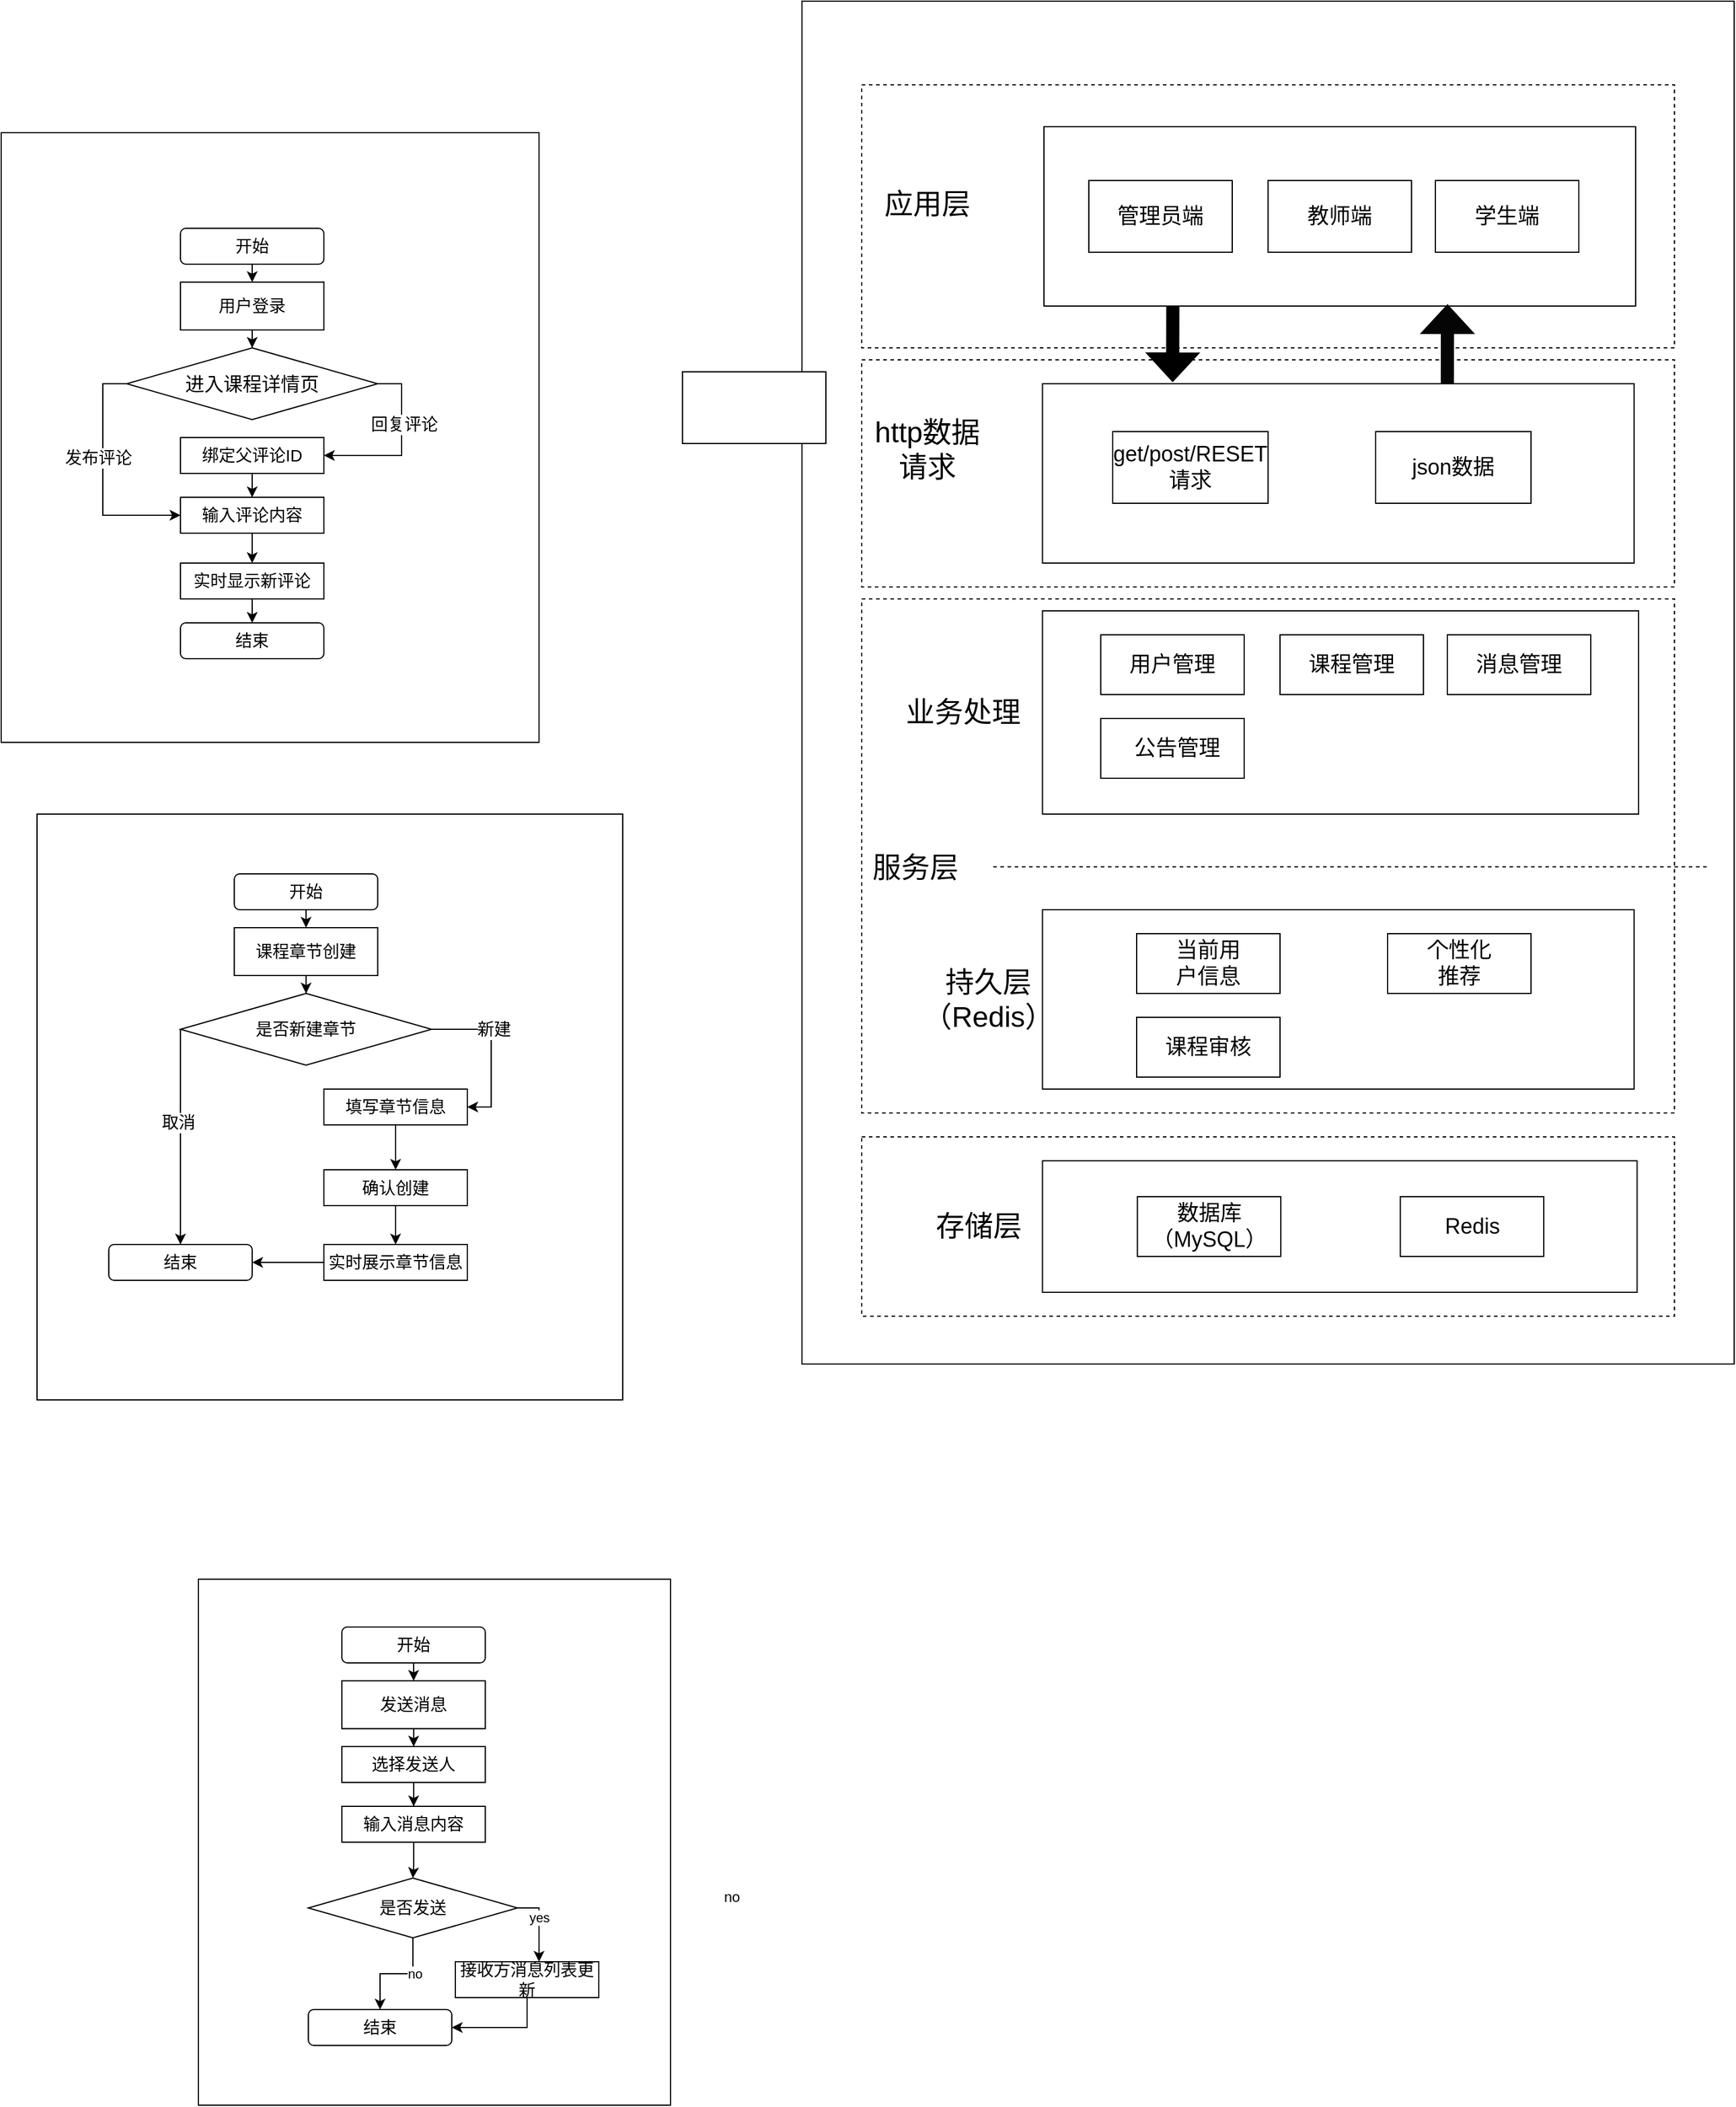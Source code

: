 <mxfile version="26.2.14">
  <diagram name="第 1 页" id="u9CfZd5uNaFkFMubaDs7">
    <mxGraphModel dx="1812" dy="439" grid="1" gridSize="10" guides="1" tooltips="1" connect="1" arrows="1" fold="1" page="1" pageScale="1" pageWidth="827" pageHeight="1169" math="0" shadow="0">
      <root>
        <mxCell id="0" />
        <mxCell id="1" parent="0" />
        <mxCell id="Z1yTV6-vZwtkHGQ9RvEY-99" value="" style="rounded=0;whiteSpace=wrap;html=1;" vertex="1" parent="1">
          <mxGeometry x="-565" y="1370" width="395" height="440" as="geometry" />
        </mxCell>
        <mxCell id="Z1yTV6-vZwtkHGQ9RvEY-66" value="" style="whiteSpace=wrap;html=1;aspect=fixed;" vertex="1" parent="1">
          <mxGeometry x="-700" y="730" width="490" height="490" as="geometry" />
        </mxCell>
        <mxCell id="Z1yTV6-vZwtkHGQ9RvEY-25" value="" style="rounded=0;whiteSpace=wrap;html=1;" vertex="1" parent="1">
          <mxGeometry x="-730" y="160" width="450" height="510" as="geometry" />
        </mxCell>
        <mxCell id="ddVlBPu1Q9asjV-bzZAw-96" value="" style="rounded=0;whiteSpace=wrap;html=1;" parent="1" vertex="1">
          <mxGeometry x="-60" y="50" width="780" height="1140" as="geometry" />
        </mxCell>
        <mxCell id="ddVlBPu1Q9asjV-bzZAw-95" value="" style="rounded=0;whiteSpace=wrap;html=1;dashed=1;" parent="1" vertex="1">
          <mxGeometry x="-10" y="350" width="680" height="190" as="geometry" />
        </mxCell>
        <mxCell id="ddVlBPu1Q9asjV-bzZAw-66" value="" style="rounded=0;whiteSpace=wrap;html=1;dashed=1;" parent="1" vertex="1">
          <mxGeometry x="-10" y="1000" width="680" height="150" as="geometry" />
        </mxCell>
        <mxCell id="ddVlBPu1Q9asjV-bzZAw-65" value="" style="rounded=0;whiteSpace=wrap;html=1;dashed=1;" parent="1" vertex="1">
          <mxGeometry x="-10" y="550" width="680" height="430" as="geometry" />
        </mxCell>
        <mxCell id="ddVlBPu1Q9asjV-bzZAw-64" value="" style="rounded=0;whiteSpace=wrap;html=1;dashed=1;" parent="1" vertex="1">
          <mxGeometry x="-10" y="120" width="680" height="220" as="geometry" />
        </mxCell>
        <mxCell id="ddVlBPu1Q9asjV-bzZAw-43" value="" style="rounded=0;whiteSpace=wrap;html=1;" parent="1" vertex="1">
          <mxGeometry x="142.5" y="155" width="495" height="150" as="geometry" />
        </mxCell>
        <object label="" id="ddVlBPu1Q9asjV-bzZAw-34">
          <mxCell style="rounded=0;whiteSpace=wrap;html=1;" parent="1" vertex="1">
            <mxGeometry x="180" y="200" width="120" height="60" as="geometry" />
          </mxCell>
        </object>
        <mxCell id="ddVlBPu1Q9asjV-bzZAw-35" value="" style="rounded=0;whiteSpace=wrap;html=1;" parent="1" vertex="1">
          <mxGeometry x="330" y="200" width="120" height="60" as="geometry" />
        </mxCell>
        <mxCell id="ddVlBPu1Q9asjV-bzZAw-36" value="" style="rounded=0;whiteSpace=wrap;html=1;" parent="1" vertex="1">
          <mxGeometry x="470" y="200" width="120" height="60" as="geometry" />
        </mxCell>
        <mxCell id="ddVlBPu1Q9asjV-bzZAw-38" value="&lt;font style=&quot;font-size: 18px;&quot;&gt;管理员端&lt;/font&gt;" style="text;html=1;align=center;verticalAlign=middle;whiteSpace=wrap;rounded=0;" parent="1" vertex="1">
          <mxGeometry x="200" y="212.5" width="80" height="35" as="geometry" />
        </mxCell>
        <mxCell id="ddVlBPu1Q9asjV-bzZAw-40" value="&lt;font style=&quot;font-size: 18px;&quot;&gt;教师端&lt;/font&gt;" style="text;html=1;align=center;verticalAlign=middle;whiteSpace=wrap;rounded=0;" parent="1" vertex="1">
          <mxGeometry x="360" y="215" width="60" height="30" as="geometry" />
        </mxCell>
        <mxCell id="ddVlBPu1Q9asjV-bzZAw-41" value="&lt;font style=&quot;font-size: 18px;&quot;&gt;学生端&lt;/font&gt;" style="text;html=1;align=center;verticalAlign=middle;whiteSpace=wrap;rounded=0;" parent="1" vertex="1">
          <mxGeometry x="500" y="215" width="60" height="30" as="geometry" />
        </mxCell>
        <mxCell id="ddVlBPu1Q9asjV-bzZAw-42" value="" style="shape=flexArrow;endArrow=classic;html=1;rounded=0;endWidth=32.857;endSize=7.571;entryX=0.22;entryY=-0.01;entryDx=0;entryDy=0;entryPerimeter=0;fillColor=#000000;strokeColor=default;fillStyle=auto;" parent="1" target="ddVlBPu1Q9asjV-bzZAw-48" edge="1">
          <mxGeometry width="50" height="50" relative="1" as="geometry">
            <mxPoint x="250.29" y="305" as="sourcePoint" />
            <mxPoint x="250" y="360" as="targetPoint" />
          </mxGeometry>
        </mxCell>
        <mxCell id="ddVlBPu1Q9asjV-bzZAw-44" value="&lt;font style=&quot;font-size: 24px;&quot;&gt;应用层&lt;/font&gt;" style="text;html=1;align=center;verticalAlign=middle;whiteSpace=wrap;rounded=0;" parent="1" vertex="1">
          <mxGeometry x="-10" y="155" width="110" height="130" as="geometry" />
        </mxCell>
        <mxCell id="ddVlBPu1Q9asjV-bzZAw-46" value="" style="shape=flexArrow;endArrow=classic;html=1;rounded=0;endWidth=32.857;endSize=7.571;entryX=0.682;entryY=0.991;entryDx=0;entryDy=0;entryPerimeter=0;fillColor=light-dark(#050505, #ededed);" parent="1" target="ddVlBPu1Q9asjV-bzZAw-43" edge="1">
          <mxGeometry width="50" height="50" relative="1" as="geometry">
            <mxPoint x="480" y="370" as="sourcePoint" />
            <mxPoint x="480.295" y="311.85" as="targetPoint" />
            <Array as="points">
              <mxPoint x="480" y="370" />
            </Array>
          </mxGeometry>
        </mxCell>
        <mxCell id="ddVlBPu1Q9asjV-bzZAw-48" value="" style="rounded=0;whiteSpace=wrap;html=1;" parent="1" vertex="1">
          <mxGeometry x="141.25" y="370" width="495" height="150" as="geometry" />
        </mxCell>
        <mxCell id="ddVlBPu1Q9asjV-bzZAw-49" value="" style="rounded=0;whiteSpace=wrap;html=1;" parent="1" vertex="1">
          <mxGeometry x="200" y="410" width="130" height="60" as="geometry" />
        </mxCell>
        <mxCell id="ddVlBPu1Q9asjV-bzZAw-50" value="&lt;font style=&quot;font-size: 18px;&quot;&gt;get/post/RESET请求&lt;/font&gt;" style="text;html=1;align=center;verticalAlign=middle;whiteSpace=wrap;rounded=0;" parent="1" vertex="1">
          <mxGeometry x="220" y="415" width="90" height="50" as="geometry" />
        </mxCell>
        <mxCell id="ddVlBPu1Q9asjV-bzZAw-51" value="" style="rounded=0;whiteSpace=wrap;html=1;" parent="1" vertex="1">
          <mxGeometry x="420" y="410" width="130" height="60" as="geometry" />
        </mxCell>
        <mxCell id="ddVlBPu1Q9asjV-bzZAw-52" value="&lt;font style=&quot;font-size: 18px;&quot;&gt;json数据&lt;/font&gt;" style="text;html=1;align=center;verticalAlign=middle;whiteSpace=wrap;rounded=0;" parent="1" vertex="1">
          <mxGeometry x="440" y="415" width="90" height="50" as="geometry" />
        </mxCell>
        <mxCell id="ddVlBPu1Q9asjV-bzZAw-53" value="&lt;span style=&quot;font-size: 24px;&quot;&gt;http数据请求&lt;/span&gt;" style="text;html=1;align=center;verticalAlign=middle;whiteSpace=wrap;rounded=0;" parent="1" vertex="1">
          <mxGeometry x="-10" y="360" width="110" height="130" as="geometry" />
        </mxCell>
        <mxCell id="ddVlBPu1Q9asjV-bzZAw-54" value="" style="rounded=0;whiteSpace=wrap;html=1;" parent="1" vertex="1">
          <mxGeometry x="141.25" y="810" width="495" height="150" as="geometry" />
        </mxCell>
        <mxCell id="ddVlBPu1Q9asjV-bzZAw-55" value="&lt;span style=&quot;font-size: 24px;&quot;&gt;服务层&lt;/span&gt;" style="text;html=1;align=center;verticalAlign=middle;whiteSpace=wrap;rounded=0;" parent="1" vertex="1">
          <mxGeometry x="-20" y="710" width="110" height="130" as="geometry" />
        </mxCell>
        <mxCell id="ddVlBPu1Q9asjV-bzZAw-56" value="" style="rounded=0;whiteSpace=wrap;html=1;" parent="1" vertex="1">
          <mxGeometry x="141.25" y="560" width="498.75" height="170" as="geometry" />
        </mxCell>
        <mxCell id="ddVlBPu1Q9asjV-bzZAw-57" value="&lt;span style=&quot;font-size: 24px;&quot;&gt;业务处理&lt;/span&gt;" style="text;html=1;align=center;verticalAlign=middle;whiteSpace=wrap;rounded=0;" parent="1" vertex="1">
          <mxGeometry x="20" y="580" width="110" height="130" as="geometry" />
        </mxCell>
        <mxCell id="ddVlBPu1Q9asjV-bzZAw-58" value="&lt;span style=&quot;font-size: 24px;&quot;&gt;持久层&lt;/span&gt;&lt;div&gt;&lt;span style=&quot;font-size: 24px;&quot;&gt;（Redis）&lt;/span&gt;&lt;/div&gt;" style="text;html=1;align=center;verticalAlign=middle;whiteSpace=wrap;rounded=0;" parent="1" vertex="1">
          <mxGeometry x="41.25" y="820" width="110" height="130" as="geometry" />
        </mxCell>
        <mxCell id="ddVlBPu1Q9asjV-bzZAw-59" value="" style="endArrow=none;dashed=1;html=1;rounded=0;" parent="1" edge="1">
          <mxGeometry width="50" height="50" relative="1" as="geometry">
            <mxPoint x="100" y="774.09" as="sourcePoint" />
            <mxPoint x="700" y="774.09" as="targetPoint" />
          </mxGeometry>
        </mxCell>
        <mxCell id="ddVlBPu1Q9asjV-bzZAw-62" value="" style="rounded=0;whiteSpace=wrap;html=1;" parent="1" vertex="1">
          <mxGeometry x="141.25" y="1020" width="497.5" height="110" as="geometry" />
        </mxCell>
        <mxCell id="ddVlBPu1Q9asjV-bzZAw-63" value="&lt;span style=&quot;font-size: 24px;&quot;&gt;存储层&lt;/span&gt;" style="text;html=1;align=center;verticalAlign=middle;whiteSpace=wrap;rounded=0;" parent="1" vertex="1">
          <mxGeometry x="32.5" y="1010" width="110" height="130" as="geometry" />
        </mxCell>
        <object label="" id="ddVlBPu1Q9asjV-bzZAw-68">
          <mxCell style="rounded=0;whiteSpace=wrap;html=1;" parent="1" vertex="1">
            <mxGeometry x="190" y="580" width="120" height="50" as="geometry" />
          </mxCell>
        </object>
        <mxCell id="ddVlBPu1Q9asjV-bzZAw-69" value="" style="rounded=0;whiteSpace=wrap;html=1;" parent="1" vertex="1">
          <mxGeometry x="340" y="580" width="120" height="50" as="geometry" />
        </mxCell>
        <mxCell id="ddVlBPu1Q9asjV-bzZAw-70" value="" style="rounded=0;whiteSpace=wrap;html=1;" parent="1" vertex="1">
          <mxGeometry x="480" y="580" width="120" height="50" as="geometry" />
        </mxCell>
        <mxCell id="ddVlBPu1Q9asjV-bzZAw-71" value="&lt;font style=&quot;font-size: 18px;&quot;&gt;用户管理&lt;/font&gt;" style="text;html=1;align=center;verticalAlign=middle;whiteSpace=wrap;rounded=0;" parent="1" vertex="1">
          <mxGeometry x="210" y="587.5" width="80" height="35" as="geometry" />
        </mxCell>
        <mxCell id="ddVlBPu1Q9asjV-bzZAw-72" value="&lt;font style=&quot;font-size: 18px;&quot;&gt;课程管理&lt;/font&gt;" style="text;html=1;align=center;verticalAlign=middle;whiteSpace=wrap;rounded=0;" parent="1" vertex="1">
          <mxGeometry x="360" y="590" width="80" height="30" as="geometry" />
        </mxCell>
        <mxCell id="ddVlBPu1Q9asjV-bzZAw-73" value="&lt;font style=&quot;font-size: 18px;&quot;&gt;消息管理&lt;/font&gt;" style="text;html=1;align=center;verticalAlign=middle;whiteSpace=wrap;rounded=0;" parent="1" vertex="1">
          <mxGeometry x="500" y="590" width="80" height="30" as="geometry" />
        </mxCell>
        <mxCell id="ddVlBPu1Q9asjV-bzZAw-75" value="" style="rounded=0;whiteSpace=wrap;html=1;" parent="1" vertex="1">
          <mxGeometry x="190" y="650" width="120" height="50" as="geometry" />
        </mxCell>
        <mxCell id="ddVlBPu1Q9asjV-bzZAw-78" value="&lt;font style=&quot;font-size: 18px;&quot;&gt;公告管理&lt;/font&gt;" style="text;html=1;align=center;verticalAlign=middle;whiteSpace=wrap;rounded=0;" parent="1" vertex="1">
          <mxGeometry x="213.75" y="660" width="80" height="30" as="geometry" />
        </mxCell>
        <mxCell id="ddVlBPu1Q9asjV-bzZAw-82" value="" style="rounded=0;whiteSpace=wrap;html=1;" parent="1" vertex="1">
          <mxGeometry x="220" y="830" width="120" height="50" as="geometry" />
        </mxCell>
        <mxCell id="ddVlBPu1Q9asjV-bzZAw-83" value="" style="rounded=0;whiteSpace=wrap;html=1;" parent="1" vertex="1">
          <mxGeometry x="430" y="830" width="120" height="50" as="geometry" />
        </mxCell>
        <mxCell id="ddVlBPu1Q9asjV-bzZAw-85" value="&lt;font style=&quot;font-size: 18px;&quot;&gt;当前用户信息&lt;/font&gt;" style="text;html=1;align=center;verticalAlign=middle;whiteSpace=wrap;rounded=0;" parent="1" vertex="1">
          <mxGeometry x="250" y="840" width="60" height="30" as="geometry" />
        </mxCell>
        <mxCell id="ddVlBPu1Q9asjV-bzZAw-86" value="&lt;font style=&quot;font-size: 18px;&quot;&gt;个性化推荐&lt;/font&gt;" style="text;html=1;align=center;verticalAlign=middle;whiteSpace=wrap;rounded=0;" parent="1" vertex="1">
          <mxGeometry x="460" y="840" width="60" height="30" as="geometry" />
        </mxCell>
        <object label="" id="ddVlBPu1Q9asjV-bzZAw-87">
          <mxCell style="rounded=0;whiteSpace=wrap;html=1;" parent="1" vertex="1">
            <mxGeometry x="220" y="900" width="120" height="50" as="geometry" />
          </mxCell>
        </object>
        <mxCell id="ddVlBPu1Q9asjV-bzZAw-90" value="&lt;font style=&quot;font-size: 18px;&quot;&gt;课程审核&lt;/font&gt;" style="text;html=1;align=center;verticalAlign=middle;whiteSpace=wrap;rounded=0;" parent="1" vertex="1">
          <mxGeometry x="240" y="907.5" width="80" height="35" as="geometry" />
        </mxCell>
        <object label="" id="ddVlBPu1Q9asjV-bzZAw-93">
          <mxCell style="rounded=0;whiteSpace=wrap;html=1;" parent="1" vertex="1">
            <mxGeometry x="220.63" y="1050" width="120" height="50" as="geometry" />
          </mxCell>
        </object>
        <mxCell id="ddVlBPu1Q9asjV-bzZAw-94" value="&lt;font style=&quot;font-size: 18px;&quot;&gt;数据库&lt;/font&gt;&lt;div&gt;&lt;font style=&quot;font-size: 18px;&quot;&gt;（MySQL）&lt;/font&gt;&lt;/div&gt;" style="text;html=1;align=center;verticalAlign=middle;whiteSpace=wrap;rounded=0;" parent="1" vertex="1">
          <mxGeometry x="240.63" y="1057.5" width="80" height="35" as="geometry" />
        </mxCell>
        <object label="" id="BLD--xY--M6ObjNb1W0e-8">
          <mxCell style="rounded=0;whiteSpace=wrap;html=1;" parent="1" vertex="1">
            <mxGeometry x="440.63" y="1050" width="120" height="50" as="geometry" />
          </mxCell>
        </object>
        <mxCell id="BLD--xY--M6ObjNb1W0e-9" value="&lt;font style=&quot;font-size: 18px;&quot;&gt;Redis&lt;/font&gt;" style="text;html=1;align=center;verticalAlign=middle;whiteSpace=wrap;rounded=0;" parent="1" vertex="1">
          <mxGeometry x="460.63" y="1057.5" width="80" height="35" as="geometry" />
        </mxCell>
        <mxCell id="Z1yTV6-vZwtkHGQ9RvEY-17" style="edgeStyle=orthogonalEdgeStyle;rounded=0;orthogonalLoop=1;jettySize=auto;html=1;exitX=0.5;exitY=1;exitDx=0;exitDy=0;entryX=0.5;entryY=0;entryDx=0;entryDy=0;" edge="1" parent="1" source="hHOjUw7R2-_CQFQih91E-1" target="hHOjUw7R2-_CQFQih91E-2">
          <mxGeometry relative="1" as="geometry" />
        </mxCell>
        <mxCell id="hHOjUw7R2-_CQFQih91E-1" value="&lt;font style=&quot;font-size: 14px;&quot;&gt;开始&lt;/font&gt;" style="rounded=1;whiteSpace=wrap;html=1;" parent="1" vertex="1">
          <mxGeometry x="-580" y="240" width="120" height="30" as="geometry" />
        </mxCell>
        <mxCell id="Z1yTV6-vZwtkHGQ9RvEY-14" value="" style="edgeStyle=orthogonalEdgeStyle;rounded=0;orthogonalLoop=1;jettySize=auto;html=1;" edge="1" parent="1" source="hHOjUw7R2-_CQFQih91E-2" target="Z1yTV6-vZwtkHGQ9RvEY-5">
          <mxGeometry relative="1" as="geometry" />
        </mxCell>
        <mxCell id="hHOjUw7R2-_CQFQih91E-2" value="&lt;font style=&quot;font-size: 14px;&quot;&gt;用户登录&lt;/font&gt;" style="rounded=0;whiteSpace=wrap;html=1;" parent="1" vertex="1">
          <mxGeometry x="-580" y="285" width="120" height="40" as="geometry" />
        </mxCell>
        <mxCell id="Z1yTV6-vZwtkHGQ9RvEY-7" value="" style="edgeStyle=orthogonalEdgeStyle;rounded=0;orthogonalLoop=1;jettySize=auto;html=1;exitX=0;exitY=0.5;exitDx=0;exitDy=0;entryX=0;entryY=0.5;entryDx=0;entryDy=0;" edge="1" parent="1" source="Z1yTV6-vZwtkHGQ9RvEY-5" target="Z1yTV6-vZwtkHGQ9RvEY-10">
          <mxGeometry relative="1" as="geometry">
            <mxPoint x="-630" y="620" as="targetPoint" />
          </mxGeometry>
        </mxCell>
        <mxCell id="Z1yTV6-vZwtkHGQ9RvEY-11" value="&lt;font style=&quot;font-size: 14px;&quot;&gt;发布评论&lt;/font&gt;" style="edgeLabel;html=1;align=center;verticalAlign=middle;resizable=0;points=[];" vertex="1" connectable="0" parent="Z1yTV6-vZwtkHGQ9RvEY-7">
          <mxGeometry x="-0.158" y="-4" relative="1" as="geometry">
            <mxPoint as="offset" />
          </mxGeometry>
        </mxCell>
        <mxCell id="Z1yTV6-vZwtkHGQ9RvEY-8" style="edgeStyle=orthogonalEdgeStyle;rounded=0;orthogonalLoop=1;jettySize=auto;html=1;exitX=1;exitY=0.5;exitDx=0;exitDy=0;entryX=1;entryY=0.5;entryDx=0;entryDy=0;" edge="1" parent="1" source="Z1yTV6-vZwtkHGQ9RvEY-5" target="Z1yTV6-vZwtkHGQ9RvEY-6">
          <mxGeometry relative="1" as="geometry" />
        </mxCell>
        <mxCell id="Z1yTV6-vZwtkHGQ9RvEY-9" value="&lt;font style=&quot;font-size: 14px;&quot;&gt;回复评论&lt;/font&gt;" style="edgeLabel;html=1;align=center;verticalAlign=middle;resizable=0;points=[];" vertex="1" connectable="0" parent="Z1yTV6-vZwtkHGQ9RvEY-8">
          <mxGeometry x="-0.257" y="2" relative="1" as="geometry">
            <mxPoint as="offset" />
          </mxGeometry>
        </mxCell>
        <mxCell id="Z1yTV6-vZwtkHGQ9RvEY-5" value="&lt;font size=&quot;3&quot;&gt;进入课程详情页&lt;/font&gt;" style="rhombus;whiteSpace=wrap;html=1;" vertex="1" parent="1">
          <mxGeometry x="-625" y="340" width="210" height="60" as="geometry" />
        </mxCell>
        <mxCell id="Z1yTV6-vZwtkHGQ9RvEY-12" value="" style="edgeStyle=orthogonalEdgeStyle;rounded=0;orthogonalLoop=1;jettySize=auto;html=1;" edge="1" parent="1" source="Z1yTV6-vZwtkHGQ9RvEY-6" target="Z1yTV6-vZwtkHGQ9RvEY-10">
          <mxGeometry relative="1" as="geometry" />
        </mxCell>
        <mxCell id="Z1yTV6-vZwtkHGQ9RvEY-6" value="&lt;font style=&quot;font-size: 14px;&quot;&gt;绑定父评论ID&lt;/font&gt;" style="rounded=0;whiteSpace=wrap;html=1;" vertex="1" parent="1">
          <mxGeometry x="-580" y="415" width="120" height="30" as="geometry" />
        </mxCell>
        <mxCell id="Z1yTV6-vZwtkHGQ9RvEY-19" value="" style="edgeStyle=orthogonalEdgeStyle;rounded=0;orthogonalLoop=1;jettySize=auto;html=1;" edge="1" parent="1" source="Z1yTV6-vZwtkHGQ9RvEY-10" target="Z1yTV6-vZwtkHGQ9RvEY-18">
          <mxGeometry relative="1" as="geometry" />
        </mxCell>
        <mxCell id="Z1yTV6-vZwtkHGQ9RvEY-10" value="&lt;font style=&quot;font-size: 14px;&quot;&gt;输入评论内容&lt;/font&gt;" style="rounded=0;whiteSpace=wrap;html=1;" vertex="1" parent="1">
          <mxGeometry x="-580" y="465" width="120" height="30" as="geometry" />
        </mxCell>
        <mxCell id="Z1yTV6-vZwtkHGQ9RvEY-21" value="" style="edgeStyle=orthogonalEdgeStyle;rounded=0;orthogonalLoop=1;jettySize=auto;html=1;" edge="1" parent="1" source="Z1yTV6-vZwtkHGQ9RvEY-18">
          <mxGeometry relative="1" as="geometry">
            <mxPoint x="-520" y="570" as="targetPoint" />
          </mxGeometry>
        </mxCell>
        <mxCell id="Z1yTV6-vZwtkHGQ9RvEY-18" value="&lt;span style=&quot;font-size: 14px;&quot;&gt;实时显示新评论&lt;/span&gt;" style="rounded=0;whiteSpace=wrap;html=1;" vertex="1" parent="1">
          <mxGeometry x="-580" y="520" width="120" height="30" as="geometry" />
        </mxCell>
        <mxCell id="Z1yTV6-vZwtkHGQ9RvEY-23" value="&lt;font style=&quot;font-size: 14px;&quot;&gt;结束&lt;/font&gt;" style="rounded=1;whiteSpace=wrap;html=1;" vertex="1" parent="1">
          <mxGeometry x="-580" y="570" width="120" height="30" as="geometry" />
        </mxCell>
        <mxCell id="Z1yTV6-vZwtkHGQ9RvEY-24" value="" style="rounded=0;whiteSpace=wrap;html=1;" vertex="1" parent="1">
          <mxGeometry x="-160" y="360" width="120" height="60" as="geometry" />
        </mxCell>
        <mxCell id="Z1yTV6-vZwtkHGQ9RvEY-42" style="edgeStyle=orthogonalEdgeStyle;rounded=0;orthogonalLoop=1;jettySize=auto;html=1;exitX=0.5;exitY=1;exitDx=0;exitDy=0;entryX=0.5;entryY=0;entryDx=0;entryDy=0;" edge="1" parent="1" source="Z1yTV6-vZwtkHGQ9RvEY-43" target="Z1yTV6-vZwtkHGQ9RvEY-45">
          <mxGeometry relative="1" as="geometry" />
        </mxCell>
        <mxCell id="Z1yTV6-vZwtkHGQ9RvEY-43" value="&lt;font style=&quot;font-size: 14px;&quot;&gt;开始&lt;/font&gt;" style="rounded=1;whiteSpace=wrap;html=1;" vertex="1" parent="1">
          <mxGeometry x="-534.94" y="780" width="120" height="30" as="geometry" />
        </mxCell>
        <mxCell id="Z1yTV6-vZwtkHGQ9RvEY-44" value="" style="edgeStyle=orthogonalEdgeStyle;rounded=0;orthogonalLoop=1;jettySize=auto;html=1;" edge="1" parent="1" source="Z1yTV6-vZwtkHGQ9RvEY-45" target="Z1yTV6-vZwtkHGQ9RvEY-50">
          <mxGeometry relative="1" as="geometry" />
        </mxCell>
        <mxCell id="Z1yTV6-vZwtkHGQ9RvEY-45" value="&lt;span style=&quot;font-size: 14px;&quot;&gt;课程章节创建&lt;/span&gt;" style="rounded=0;whiteSpace=wrap;html=1;" vertex="1" parent="1">
          <mxGeometry x="-534.94" y="825" width="120" height="40" as="geometry" />
        </mxCell>
        <mxCell id="Z1yTV6-vZwtkHGQ9RvEY-48" style="edgeStyle=orthogonalEdgeStyle;rounded=0;orthogonalLoop=1;jettySize=auto;html=1;exitX=1;exitY=0.5;exitDx=0;exitDy=0;entryX=1;entryY=0.5;entryDx=0;entryDy=0;" edge="1" parent="1" source="Z1yTV6-vZwtkHGQ9RvEY-50" target="Z1yTV6-vZwtkHGQ9RvEY-52">
          <mxGeometry relative="1" as="geometry" />
        </mxCell>
        <mxCell id="Z1yTV6-vZwtkHGQ9RvEY-49" value="&lt;span style=&quot;font-size: 14px;&quot;&gt;新建&lt;/span&gt;" style="edgeLabel;html=1;align=center;verticalAlign=middle;resizable=0;points=[];" vertex="1" connectable="0" parent="Z1yTV6-vZwtkHGQ9RvEY-48">
          <mxGeometry x="-0.257" y="2" relative="1" as="geometry">
            <mxPoint as="offset" />
          </mxGeometry>
        </mxCell>
        <mxCell id="Z1yTV6-vZwtkHGQ9RvEY-60" style="edgeStyle=orthogonalEdgeStyle;rounded=0;orthogonalLoop=1;jettySize=auto;html=1;entryX=0.5;entryY=0;entryDx=0;entryDy=0;" edge="1" parent="1" target="Z1yTV6-vZwtkHGQ9RvEY-57">
          <mxGeometry relative="1" as="geometry">
            <mxPoint x="-580" y="910" as="sourcePoint" />
            <mxPoint x="-590" y="1080" as="targetPoint" />
            <Array as="points">
              <mxPoint x="-580" y="990" />
              <mxPoint x="-580" y="990" />
            </Array>
          </mxGeometry>
        </mxCell>
        <mxCell id="Z1yTV6-vZwtkHGQ9RvEY-61" value="&lt;font style=&quot;font-size: 14px;&quot;&gt;取消&lt;/font&gt;" style="edgeLabel;html=1;align=center;verticalAlign=middle;resizable=0;points=[];" vertex="1" connectable="0" parent="Z1yTV6-vZwtkHGQ9RvEY-60">
          <mxGeometry x="-0.137" y="-2" relative="1" as="geometry">
            <mxPoint as="offset" />
          </mxGeometry>
        </mxCell>
        <mxCell id="Z1yTV6-vZwtkHGQ9RvEY-50" value="&lt;font style=&quot;font-size: 14px;&quot;&gt;是否新建章节&lt;/font&gt;" style="rhombus;whiteSpace=wrap;html=1;" vertex="1" parent="1">
          <mxGeometry x="-579.94" y="880" width="210" height="60" as="geometry" />
        </mxCell>
        <mxCell id="Z1yTV6-vZwtkHGQ9RvEY-51" value="" style="edgeStyle=orthogonalEdgeStyle;rounded=0;orthogonalLoop=1;jettySize=auto;html=1;" edge="1" parent="1" source="Z1yTV6-vZwtkHGQ9RvEY-52" target="Z1yTV6-vZwtkHGQ9RvEY-54">
          <mxGeometry relative="1" as="geometry" />
        </mxCell>
        <mxCell id="Z1yTV6-vZwtkHGQ9RvEY-52" value="&lt;font style=&quot;font-size: 14px;&quot;&gt;填写章节信息&lt;/font&gt;" style="rounded=0;whiteSpace=wrap;html=1;" vertex="1" parent="1">
          <mxGeometry x="-460.0" y="960" width="120" height="30" as="geometry" />
        </mxCell>
        <mxCell id="Z1yTV6-vZwtkHGQ9RvEY-63" value="" style="edgeStyle=orthogonalEdgeStyle;rounded=0;orthogonalLoop=1;jettySize=auto;html=1;" edge="1" parent="1" source="Z1yTV6-vZwtkHGQ9RvEY-54" target="Z1yTV6-vZwtkHGQ9RvEY-62">
          <mxGeometry relative="1" as="geometry" />
        </mxCell>
        <mxCell id="Z1yTV6-vZwtkHGQ9RvEY-54" value="&lt;font style=&quot;font-size: 14px;&quot;&gt;确认创建&lt;/font&gt;" style="rounded=0;whiteSpace=wrap;html=1;" vertex="1" parent="1">
          <mxGeometry x="-460.0" y="1027.5" width="120" height="30" as="geometry" />
        </mxCell>
        <mxCell id="Z1yTV6-vZwtkHGQ9RvEY-57" value="&lt;font style=&quot;font-size: 14px;&quot;&gt;结束&lt;/font&gt;" style="rounded=1;whiteSpace=wrap;html=1;" vertex="1" parent="1">
          <mxGeometry x="-640" y="1090" width="120" height="30" as="geometry" />
        </mxCell>
        <mxCell id="Z1yTV6-vZwtkHGQ9RvEY-64" value="" style="edgeStyle=orthogonalEdgeStyle;rounded=0;orthogonalLoop=1;jettySize=auto;html=1;" edge="1" parent="1" source="Z1yTV6-vZwtkHGQ9RvEY-62" target="Z1yTV6-vZwtkHGQ9RvEY-57">
          <mxGeometry relative="1" as="geometry" />
        </mxCell>
        <mxCell id="Z1yTV6-vZwtkHGQ9RvEY-62" value="&lt;font style=&quot;font-size: 14px;&quot;&gt;实时展示章节信息&lt;/font&gt;" style="rounded=0;whiteSpace=wrap;html=1;" vertex="1" parent="1">
          <mxGeometry x="-460.0" y="1090" width="120" height="30" as="geometry" />
        </mxCell>
        <mxCell id="Z1yTV6-vZwtkHGQ9RvEY-68" style="edgeStyle=orthogonalEdgeStyle;rounded=0;orthogonalLoop=1;jettySize=auto;html=1;exitX=0.5;exitY=1;exitDx=0;exitDy=0;entryX=0.5;entryY=0;entryDx=0;entryDy=0;" edge="1" parent="1" source="Z1yTV6-vZwtkHGQ9RvEY-69" target="Z1yTV6-vZwtkHGQ9RvEY-71">
          <mxGeometry relative="1" as="geometry" />
        </mxCell>
        <mxCell id="Z1yTV6-vZwtkHGQ9RvEY-69" value="&lt;font style=&quot;font-size: 14px;&quot;&gt;开始&lt;/font&gt;" style="rounded=1;whiteSpace=wrap;html=1;" vertex="1" parent="1">
          <mxGeometry x="-444.94" y="1410" width="120" height="30" as="geometry" />
        </mxCell>
        <mxCell id="Z1yTV6-vZwtkHGQ9RvEY-84" value="" style="edgeStyle=orthogonalEdgeStyle;rounded=0;orthogonalLoop=1;jettySize=auto;html=1;" edge="1" parent="1" source="Z1yTV6-vZwtkHGQ9RvEY-71" target="Z1yTV6-vZwtkHGQ9RvEY-78">
          <mxGeometry relative="1" as="geometry" />
        </mxCell>
        <mxCell id="Z1yTV6-vZwtkHGQ9RvEY-71" value="&lt;span style=&quot;font-size: 14px;&quot;&gt;发送消息&lt;/span&gt;" style="rounded=0;whiteSpace=wrap;html=1;" vertex="1" parent="1">
          <mxGeometry x="-444.94" y="1455" width="120" height="40" as="geometry" />
        </mxCell>
        <mxCell id="Z1yTV6-vZwtkHGQ9RvEY-93" style="edgeStyle=orthogonalEdgeStyle;rounded=0;orthogonalLoop=1;jettySize=auto;html=1;" edge="1" parent="1" source="Z1yTV6-vZwtkHGQ9RvEY-78" target="Z1yTV6-vZwtkHGQ9RvEY-92">
          <mxGeometry relative="1" as="geometry" />
        </mxCell>
        <mxCell id="Z1yTV6-vZwtkHGQ9RvEY-78" value="&lt;span style=&quot;font-size: 14px;&quot;&gt;选择发送人&lt;/span&gt;" style="rounded=0;whiteSpace=wrap;html=1;" vertex="1" parent="1">
          <mxGeometry x="-444.94" y="1510" width="120" height="30" as="geometry" />
        </mxCell>
        <mxCell id="Z1yTV6-vZwtkHGQ9RvEY-79" value="" style="edgeStyle=orthogonalEdgeStyle;rounded=0;orthogonalLoop=1;jettySize=auto;html=1;entryX=1;entryY=0.5;entryDx=0;entryDy=0;exitX=0.5;exitY=1;exitDx=0;exitDy=0;" edge="1" parent="1" source="Z1yTV6-vZwtkHGQ9RvEY-80" target="Z1yTV6-vZwtkHGQ9RvEY-81">
          <mxGeometry relative="1" as="geometry">
            <mxPoint x="-270" y="1730" as="targetPoint" />
          </mxGeometry>
        </mxCell>
        <mxCell id="Z1yTV6-vZwtkHGQ9RvEY-80" value="&lt;font style=&quot;font-size: 14px;&quot;&gt;接收方消息列表更新&lt;/font&gt;" style="rounded=0;whiteSpace=wrap;html=1;" vertex="1" parent="1">
          <mxGeometry x="-350.0" y="1690" width="120" height="30" as="geometry" />
        </mxCell>
        <mxCell id="Z1yTV6-vZwtkHGQ9RvEY-81" value="&lt;font style=&quot;font-size: 14px;&quot;&gt;结束&lt;/font&gt;" style="rounded=1;whiteSpace=wrap;html=1;" vertex="1" parent="1">
          <mxGeometry x="-473.0" y="1730" width="120" height="30" as="geometry" />
        </mxCell>
        <mxCell id="Z1yTV6-vZwtkHGQ9RvEY-88" style="edgeStyle=orthogonalEdgeStyle;rounded=0;orthogonalLoop=1;jettySize=auto;html=1;exitX=1;exitY=0.5;exitDx=0;exitDy=0;" edge="1" parent="1" source="Z1yTV6-vZwtkHGQ9RvEY-86" target="Z1yTV6-vZwtkHGQ9RvEY-80">
          <mxGeometry relative="1" as="geometry">
            <Array as="points">
              <mxPoint x="-280" y="1645" />
            </Array>
          </mxGeometry>
        </mxCell>
        <mxCell id="Z1yTV6-vZwtkHGQ9RvEY-89" value="&lt;font style=&quot;font-size: 12px;&quot;&gt;no&lt;/font&gt;" style="edgeLabel;html=1;align=center;verticalAlign=middle;resizable=0;points=[];" vertex="1" connectable="0" parent="Z1yTV6-vZwtkHGQ9RvEY-88">
          <mxGeometry x="-0.758" y="4" relative="1" as="geometry">
            <mxPoint x="171" y="-5" as="offset" />
          </mxGeometry>
        </mxCell>
        <mxCell id="Z1yTV6-vZwtkHGQ9RvEY-94" value="yes" style="edgeLabel;html=1;align=center;verticalAlign=middle;resizable=0;points=[];" vertex="1" connectable="0" parent="Z1yTV6-vZwtkHGQ9RvEY-88">
          <mxGeometry x="-0.188" relative="1" as="geometry">
            <mxPoint as="offset" />
          </mxGeometry>
        </mxCell>
        <mxCell id="Z1yTV6-vZwtkHGQ9RvEY-95" style="edgeStyle=orthogonalEdgeStyle;rounded=0;orthogonalLoop=1;jettySize=auto;html=1;entryX=0.5;entryY=0;entryDx=0;entryDy=0;" edge="1" parent="1" source="Z1yTV6-vZwtkHGQ9RvEY-86" target="Z1yTV6-vZwtkHGQ9RvEY-81">
          <mxGeometry relative="1" as="geometry" />
        </mxCell>
        <mxCell id="Z1yTV6-vZwtkHGQ9RvEY-96" value="no" style="edgeLabel;html=1;align=center;verticalAlign=middle;resizable=0;points=[];" vertex="1" connectable="0" parent="Z1yTV6-vZwtkHGQ9RvEY-95">
          <mxGeometry x="-0.331" y="1" relative="1" as="geometry">
            <mxPoint as="offset" />
          </mxGeometry>
        </mxCell>
        <mxCell id="Z1yTV6-vZwtkHGQ9RvEY-86" value="&lt;font style=&quot;font-size: 14px;&quot;&gt;是否发送&lt;/font&gt;" style="rhombus;whiteSpace=wrap;html=1;" vertex="1" parent="1">
          <mxGeometry x="-473" y="1620" width="174.94" height="50" as="geometry" />
        </mxCell>
        <mxCell id="Z1yTV6-vZwtkHGQ9RvEY-98" value="" style="edgeStyle=orthogonalEdgeStyle;rounded=0;orthogonalLoop=1;jettySize=auto;html=1;" edge="1" parent="1" source="Z1yTV6-vZwtkHGQ9RvEY-92" target="Z1yTV6-vZwtkHGQ9RvEY-86">
          <mxGeometry relative="1" as="geometry" />
        </mxCell>
        <mxCell id="Z1yTV6-vZwtkHGQ9RvEY-92" value="&lt;span style=&quot;font-size: 14px;&quot;&gt;输入消息内容&lt;/span&gt;" style="rounded=0;whiteSpace=wrap;html=1;" vertex="1" parent="1">
          <mxGeometry x="-444.94" y="1560" width="120" height="30" as="geometry" />
        </mxCell>
      </root>
    </mxGraphModel>
  </diagram>
</mxfile>
